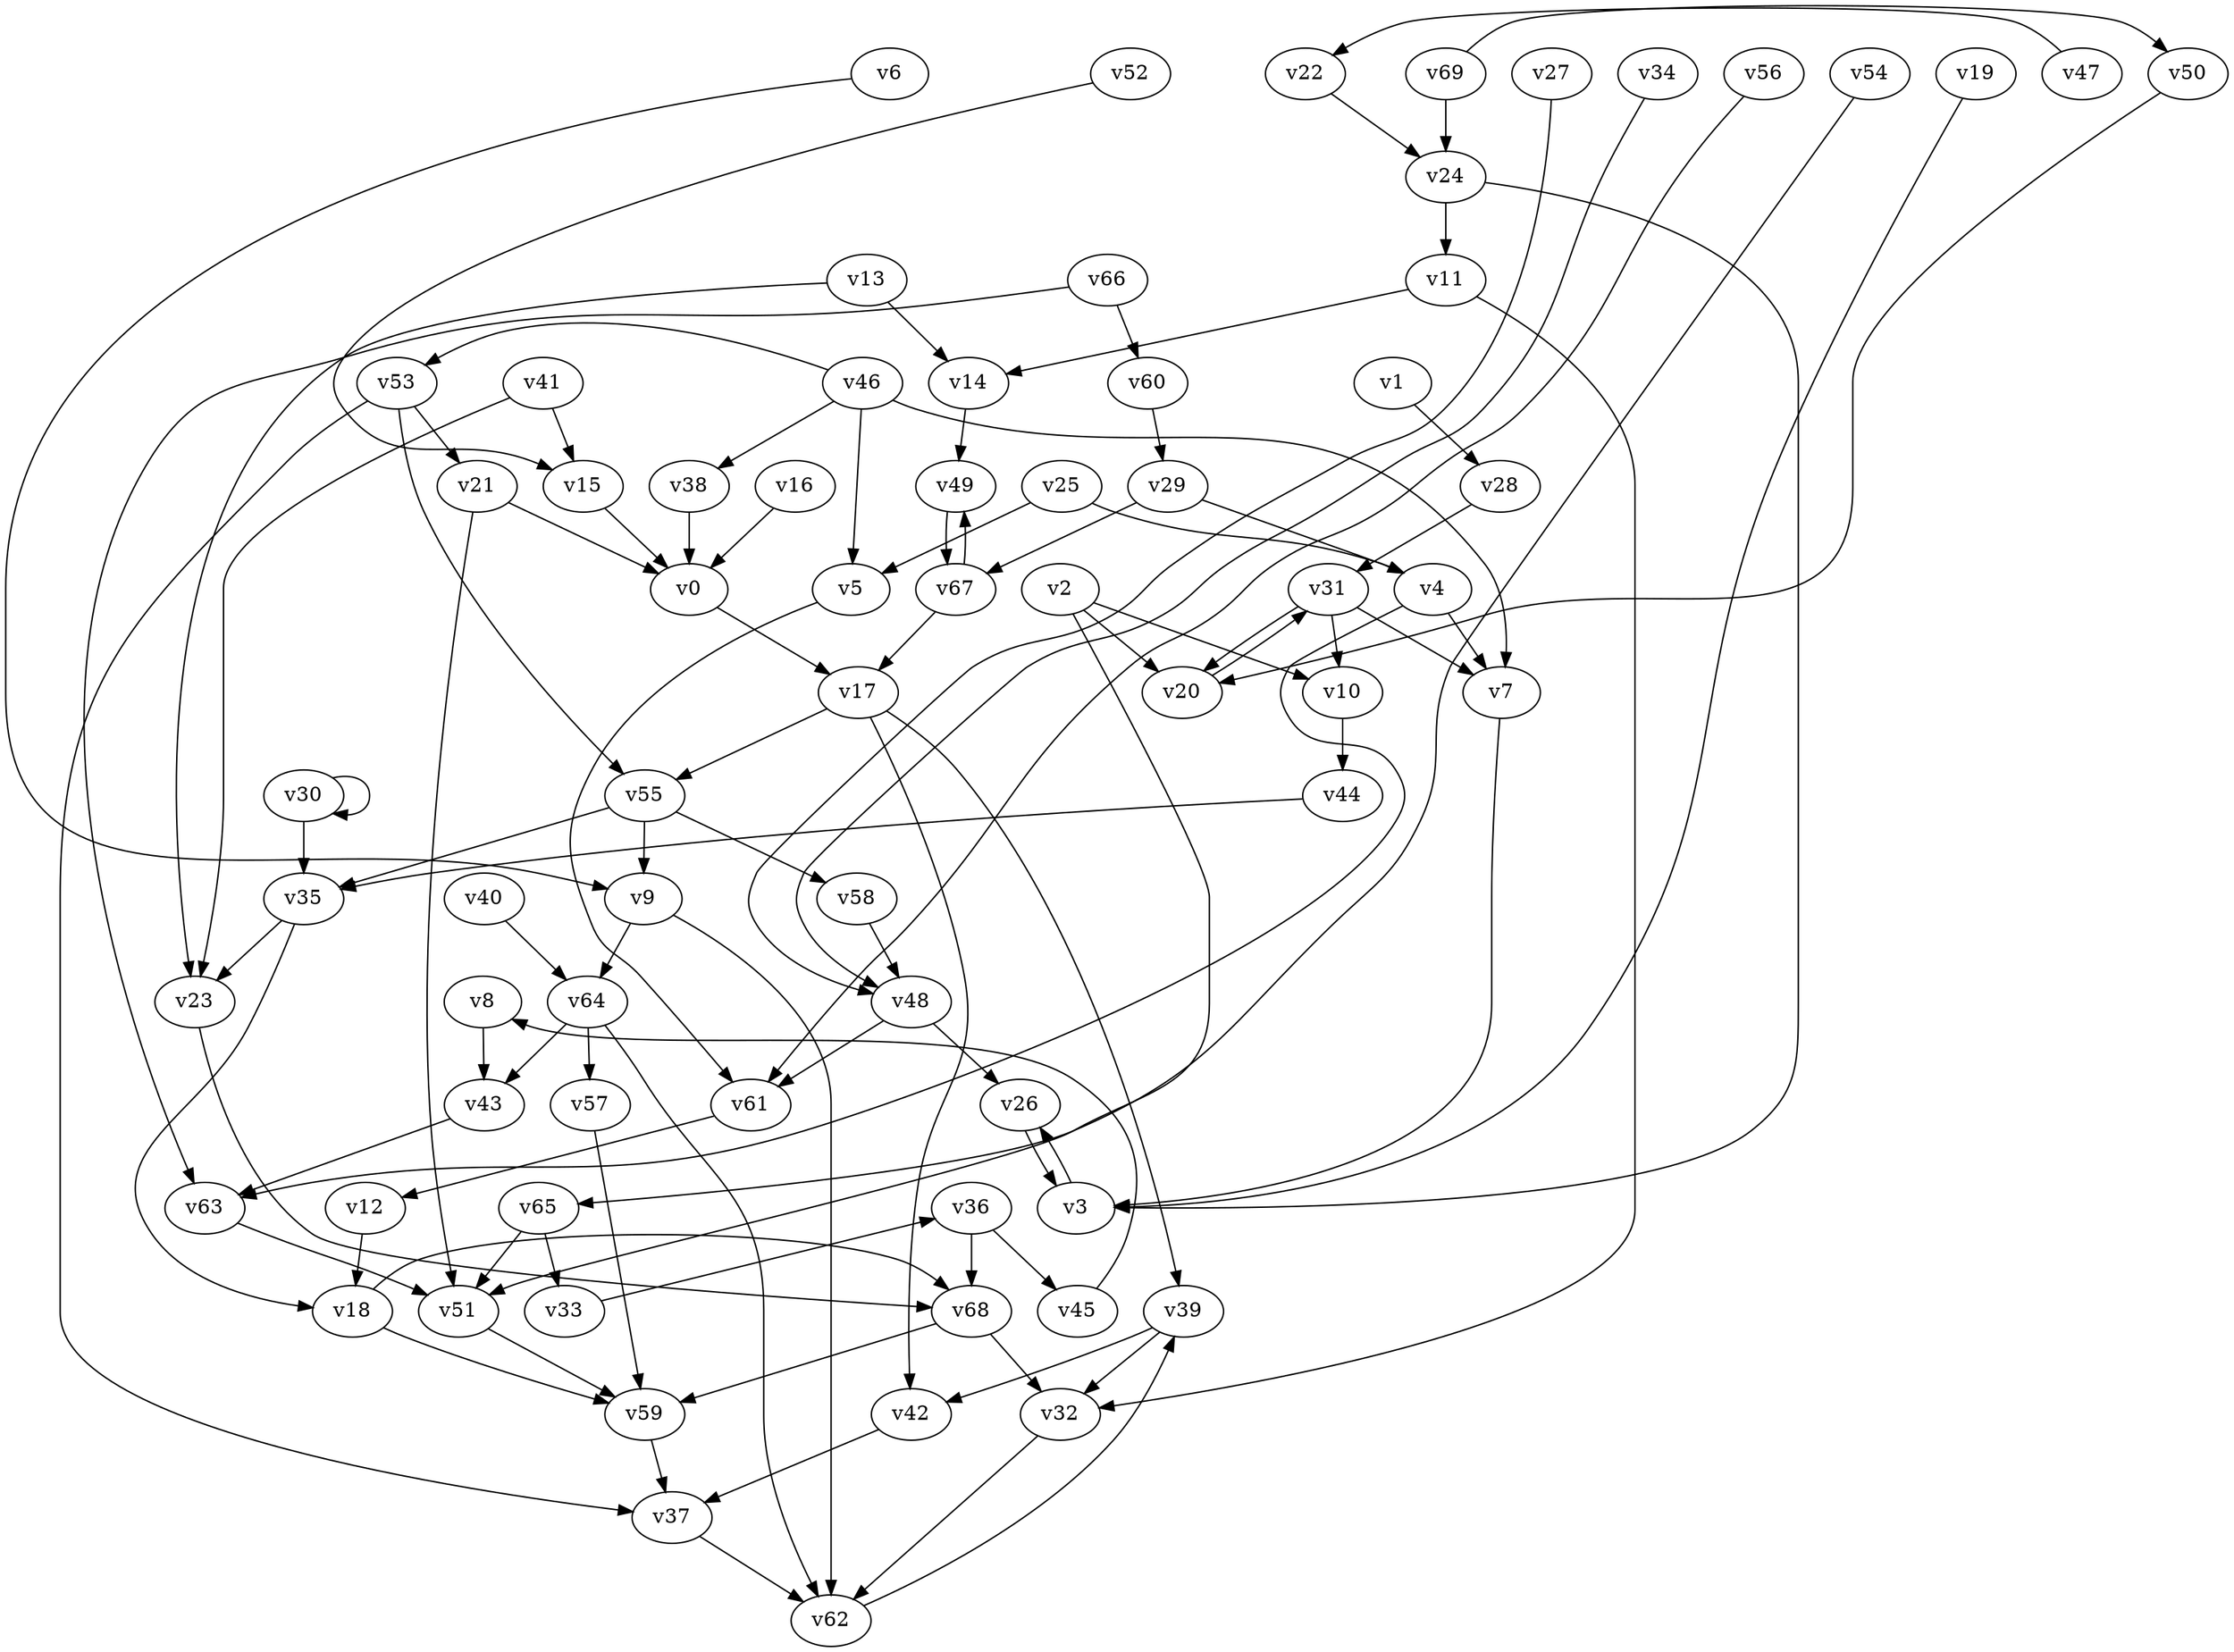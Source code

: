 // Benchmark game 100 - 70 vertices
// time_bound: 29
// targets: v41
digraph G {
    v0 [name="v0", player=0];
    v1 [name="v1", player=1];
    v2 [name="v2", player=1];
    v3 [name="v3", player=0];
    v4 [name="v4", player=0];
    v5 [name="v5", player=1];
    v6 [name="v6", player=1];
    v7 [name="v7", player=1];
    v8 [name="v8", player=0];
    v9 [name="v9", player=1];
    v10 [name="v10", player=0];
    v11 [name="v11", player=1];
    v12 [name="v12", player=0];
    v13 [name="v13", player=1];
    v14 [name="v14", player=1];
    v15 [name="v15", player=1];
    v16 [name="v16", player=1];
    v17 [name="v17", player=0];
    v18 [name="v18", player=1];
    v19 [name="v19", player=1];
    v20 [name="v20", player=1];
    v21 [name="v21", player=1];
    v22 [name="v22", player=1];
    v23 [name="v23", player=1];
    v24 [name="v24", player=0];
    v25 [name="v25", player=0];
    v26 [name="v26", player=0];
    v27 [name="v27", player=1];
    v28 [name="v28", player=1];
    v29 [name="v29", player=1];
    v30 [name="v30", player=0];
    v31 [name="v31", player=1];
    v32 [name="v32", player=1];
    v33 [name="v33", player=0];
    v34 [name="v34", player=1];
    v35 [name="v35", player=0];
    v36 [name="v36", player=1];
    v37 [name="v37", player=1];
    v38 [name="v38", player=0];
    v39 [name="v39", player=1];
    v40 [name="v40", player=1];
    v41 [name="v41", player=0, target=1];
    v42 [name="v42", player=0];
    v43 [name="v43", player=0];
    v44 [name="v44", player=1];
    v45 [name="v45", player=0];
    v46 [name="v46", player=0];
    v47 [name="v47", player=1];
    v48 [name="v48", player=1];
    v49 [name="v49", player=1];
    v50 [name="v50", player=0];
    v51 [name="v51", player=1];
    v52 [name="v52", player=0];
    v53 [name="v53", player=1];
    v54 [name="v54", player=0];
    v55 [name="v55", player=1];
    v56 [name="v56", player=1];
    v57 [name="v57", player=0];
    v58 [name="v58", player=1];
    v59 [name="v59", player=0];
    v60 [name="v60", player=1];
    v61 [name="v61", player=0];
    v62 [name="v62", player=1];
    v63 [name="v63", player=1];
    v64 [name="v64", player=0];
    v65 [name="v65", player=1];
    v66 [name="v66", player=1];
    v67 [name="v67", player=1];
    v68 [name="v68", player=0];
    v69 [name="v69", player=1];

    v0 -> v17;
    v1 -> v28;
    v2 -> v20;
    v3 -> v26;
    v4 -> v63 [constraint="t < 11"];
    v5 -> v61;
    v6 -> v9 [constraint="t >= 1"];
    v7 -> v3;
    v8 -> v43;
    v9 -> v64;
    v10 -> v44;
    v11 -> v14;
    v12 -> v18;
    v13 -> v23;
    v14 -> v49;
    v15 -> v0;
    v16 -> v0;
    v17 -> v42;
    v18 -> v68 [constraint="t mod 2 == 0"];
    v19 -> v3 [constraint="t < 6"];
    v20 -> v31;
    v21 -> v51;
    v22 -> v24 [constraint="t mod 4 == 3"];
    v23 -> v68 [constraint="t mod 5 == 3"];
    v24 -> v3;
    v25 -> v5;
    v26 -> v3;
    v27 -> v48 [constraint="t < 8"];
    v28 -> v31;
    v29 -> v4;
    v30 -> v35;
    v31 -> v10;
    v32 -> v62;
    v33 -> v36 [constraint="t mod 5 == 0"];
    v34 -> v48 [constraint="t mod 5 == 3"];
    v35 -> v23;
    v36 -> v45;
    v37 -> v62;
    v38 -> v0;
    v39 -> v32;
    v40 -> v64;
    v41 -> v15;
    v42 -> v37;
    v43 -> v63;
    v44 -> v35 [constraint="t mod 4 == 1"];
    v45 -> v8 [constraint="t mod 5 == 1"];
    v46 -> v53 [constraint="t < 15"];
    v47 -> v22 [constraint="t >= 2"];
    v48 -> v26;
    v49 -> v67;
    v50 -> v20 [constraint="t mod 2 == 0"];
    v51 -> v59;
    v52 -> v15 [constraint="t >= 1"];
    v53 -> v37;
    v54 -> v65 [constraint="t < 11"];
    v55 -> v58;
    v56 -> v61 [constraint="t mod 4 == 0"];
    v57 -> v59;
    v58 -> v48;
    v59 -> v37;
    v60 -> v29;
    v61 -> v12;
    v62 -> v39;
    v63 -> v51;
    v64 -> v57;
    v65 -> v51;
    v66 -> v60;
    v67 -> v49;
    v68 -> v32;
    v69 -> v50 [constraint="t < 7"];
    v64 -> v43;
    v17 -> v55;
    v39 -> v42;
    v41 -> v23;
    v9 -> v62;
    v46 -> v7;
    v36 -> v68;
    v66 -> v63;
    v67 -> v17;
    v64 -> v62;
    v18 -> v59;
    v46 -> v38;
    v35 -> v18;
    v21 -> v0;
    v55 -> v9;
    v46 -> v5;
    v53 -> v21;
    v68 -> v59;
    v29 -> v67;
    v55 -> v35;
    v4 -> v7;
    v48 -> v61;
    v17 -> v39;
    v53 -> v55;
    v25 -> v4;
    v31 -> v20;
    v11 -> v32;
    v31 -> v7;
    v24 -> v11;
    v69 -> v24;
    v30 -> v30;
    v2 -> v10;
    v13 -> v14;
    v65 -> v33;
    v2 -> v51;
}
